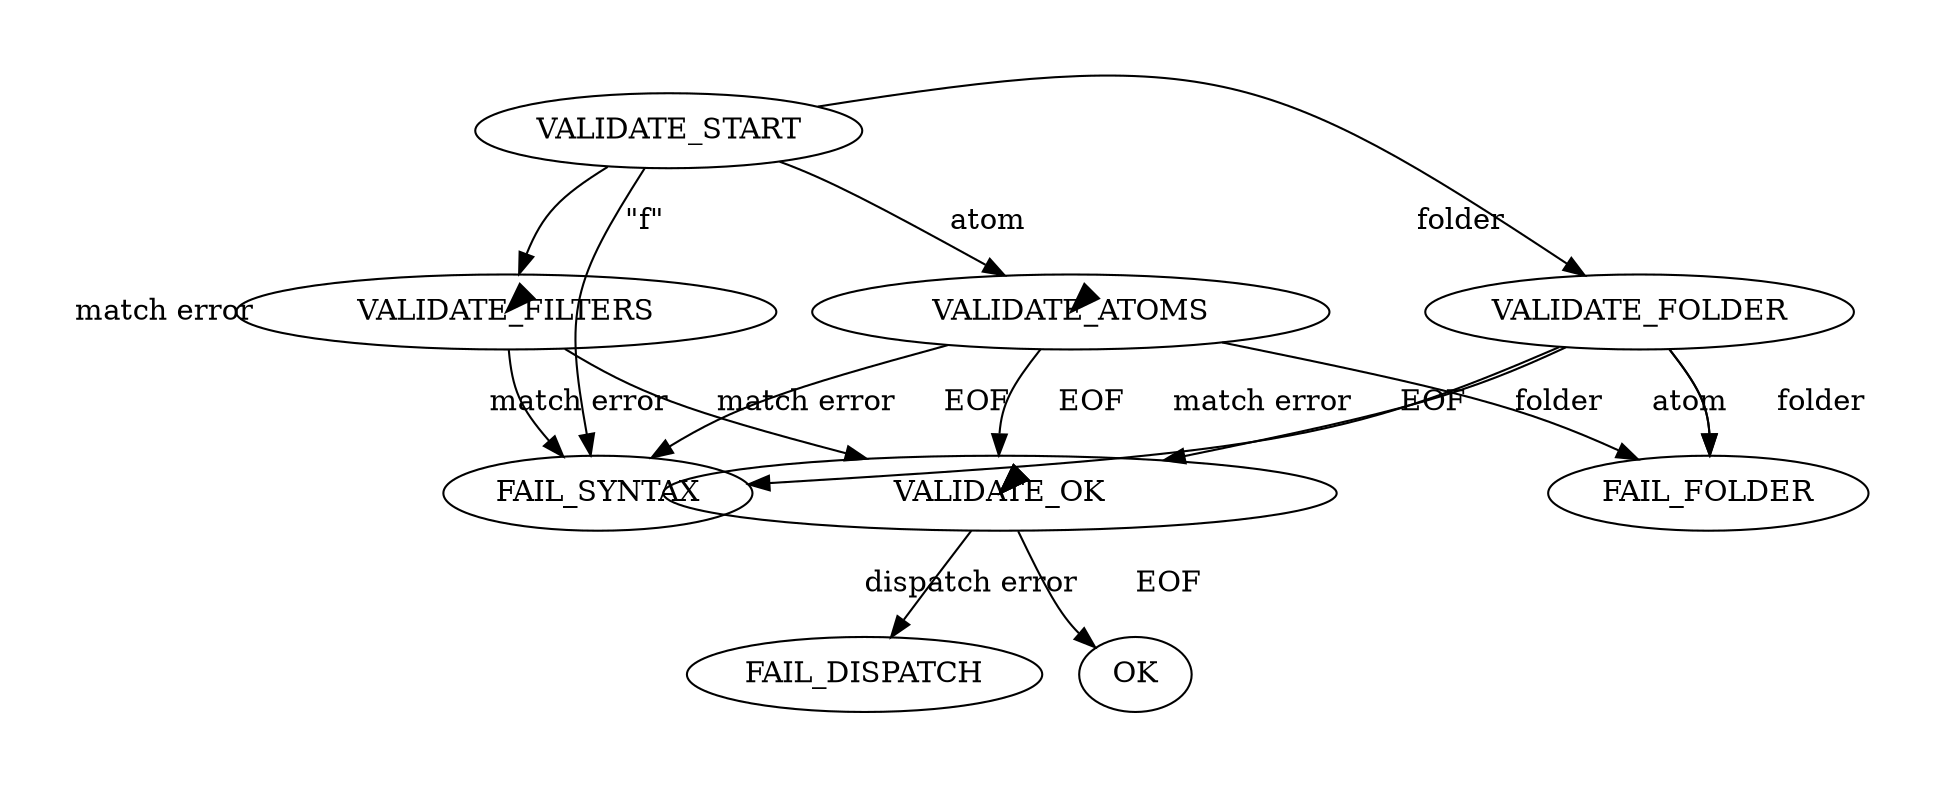 digraph "Command Parser State Machine" {
    pad=0.5
    overlap=false
    sep=10
    splines=curved

    // filters
    VALIDATE_START -> VALIDATE_FILTERS [label="\"f\""] 
    VALIDATE_FILTERS -> VALIDATE_FILTERS [label="filter"]
    VALIDATE_FILTERS -> VALIDATE_OK [label="EOF"]
    VALIDATE_FILTERS -> FAIL_SYNTAX [label="match error"]

    // folder
    VALIDATE_START -> VALIDATE_FOLDER [label="folder"]
    VALIDATE_FOLDER -> FAIL_FOLDER [label="folder"]
    VALIDATE_FOLDER -> FAIL_FOLDER [label="atom"]
    VALIDATE_FOLDER -> VALIDATE_OK [label="EOF"]
    VALIDATE_FOLDER -> FAIL_SYNTAX [label="match error"]

    // atoms
    VALIDATE_START -> VALIDATE_ATOMS [label="atom"]
    VALIDATE_ATOMS -> VALIDATE_ATOMS [label="atom"]
    VALIDATE_ATOMS -> FAIL_FOLDER [label="folder"]
    VALIDATE_ATOMS -> VALIDATE_OK [label="EOF"]
    VALIDATE_ATOMS -> FAIL_SYNTAX [label="match error"]

    // dispatch
    VALIDATE_OK -> VALIDATE_OK [label="filter"]
    VALIDATE_OK -> VALIDATE_OK [label="folder"]
    VALIDATE_OK -> VALIDATE_OK [label="atom"]
    VALIDATE_OK -> FAIL_DISPATCH [label="dispatch error"]
    VALIDATE_OK -> OK [label="EOF"]
    
    // misc
    VALIDATE_START -> FAIL_SYNTAX [label="match error"]
}
